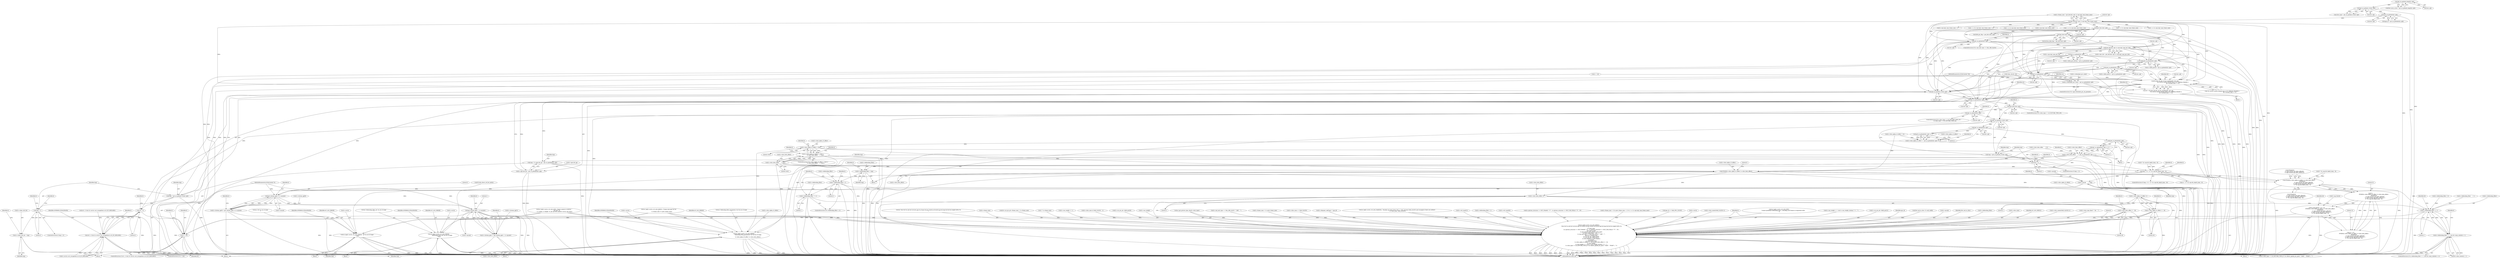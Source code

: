digraph "0_FFmpeg_29ffeef5e73b8f41ff3a3f2242d356759c66f91f@pointer" {
"1002239" [label="(Call,get_ue_golomb(&h->gb))"];
"1002113" [label="(Call,get_ue_golomb(&h->gb))"];
"1001073" [label="(Call,get_bits1(&h->gb))"];
"1000997" [label="(Call,get_bits(&h->gb, h->sps.log2_max_frame_num))"];
"1000300" [label="(Call,get_ue_golomb(&h->gb))"];
"1000230" [label="(Call,get_ue_golomb_31(&h->gb))"];
"1000168" [label="(Call,get_ue_golomb_long(&h->gb))"];
"1001083" [label="(Call,get_bits1(&h->gb))"];
"1002159" [label="(Call,get_se_golomb(&h->gb))"];
"1002131" [label="(Call,get_bits(&h->gb, h->sps.log2_max_poc_lsb))"];
"1002186" [label="(Call,get_se_golomb(&h->gb))"];
"1002211" [label="(Call,get_se_golomb(&h->gb))"];
"1002235" [label="(Call,h->redundant_pic_count = get_ue_golomb(&h->gb))"];
"1002402" [label="(Call,ff_h264_decode_ref_pic_marking(h0, &h->gb,\n                                             !(h->avctx->active_thread_type & FF_THREAD_FRAME) ||\n                                             h0->current_slice == 0))"];
"1002400" [label="(Call,ret = ff_h264_decode_ref_pic_marking(h0, &h->gb,\n                                             !(h->avctx->active_thread_type & FF_THREAD_FRAME) ||\n                                             h0->current_slice == 0))"];
"1002424" [label="(Call,ret < 0)"];
"1002423" [label="(Call,ret < 0 && (h->avctx->err_recognition & AV_EF_EXPLODE))"];
"1002493" [label="(Call,get_ue_golomb_31(&h->gb))"];
"1002491" [label="(Call,tmp = get_ue_golomb_31(&h->gb))"];
"1002499" [label="(Call,tmp > 2)"];
"1002511" [label="(Call,h->cabac_init_idc = tmp)"];
"1002529" [label="(Call,get_se_golomb(&h->gb))"];
"1002521" [label="(Call,tmp = h->pps.init_qp + get_se_golomb(&h->gb))"];
"1002535" [label="(Call,tmp > 51 + 6 * (h->sps.bit_depth_luma - 8))"];
"1002549" [label="(Call,av_log(h->avctx, AV_LOG_ERROR, \"QP %u out of range\n\", tmp))"];
"1002558" [label="(Call,h->qscale       = tmp)"];
"1002569" [label="(Call,get_chroma_qp(h, 0, h->qscale))"];
"1002563" [label="(Call,h->chroma_qp[0] = get_chroma_qp(h, 0, h->qscale))"];
"1002581" [label="(Call,get_chroma_qp(h, 1, h->qscale))"];
"1002575" [label="(Call,h->chroma_qp[1] = get_chroma_qp(h, 1, h->qscale))"];
"1002835" [label="(Call,h != h0)"];
"1003305" [label="(Call,av_log(h->avctx, AV_LOG_DEBUG,\n               \"slice:%d %s mb:%d %c%s%s pps:%u frame:%d poc:%d/%d ref:%d/%d qp:%d loop:%d:%d:%d weight:%d%s %s\n\",\n               h->slice_num,\n               (h->picture_structure == PICT_FRAME ? \"F\" : h->picture_structure == PICT_TOP_FIELD ? \"T\" : \"B\"),\n               first_mb_in_slice,\n               av_get_picture_type_char(h->slice_type),\n               h->slice_type_fixed ? \" fix\" : \"\",\n               h->nal_unit_type == NAL_IDR_SLICE ? \" IDR\" : \"\",\n               pps_id, h->frame_num,\n               h->cur_pic_ptr->field_poc[0],\n               h->cur_pic_ptr->field_poc[1],\n               h->ref_count[0], h->ref_count[1],\n               h->qscale,\n               h->deblocking_filter,\n               h->slice_alpha_c0_offset / 2 - 26, h->slice_beta_offset / 2 - 26,\n               h->use_weight,\n               h->use_weight == 1 && h->use_weight_chroma ? \"c\" : \"\",\n               h->slice_type == AV_PICTURE_TYPE_B ? (h->direct_spatial_mv_pred ? \"SPAT\" : \"TEMP\") : \"\"))"];
"1002523" [label="(Call,h->pps.init_qp + get_se_golomb(&h->gb))"];
"1002593" [label="(Call,get_bits1(&h->gb))"];
"1002610" [label="(Call,get_se_golomb(&h->gb))"];
"1002639" [label="(Call,get_ue_golomb_31(&h->gb))"];
"1002637" [label="(Call,tmp = get_ue_golomb_31(&h->gb))"];
"1002645" [label="(Call,tmp > 2)"];
"1002649" [label="(Call,av_log(h->avctx, AV_LOG_ERROR,\n                   \"deblocking_filter_idc %u out of range\n\", tmp))"];
"1002658" [label="(Call,h->deblocking_filter = tmp)"];
"1002664" [label="(Call,h->deblocking_filter < 2)"];
"1002669" [label="(Call,h->deblocking_filter ^= 1)"];
"1002785" [label="(Call,h->deblocking_filter == 1)"];
"1002784" [label="(Call,h->deblocking_filter == 1 && h0->max_contexts > 1)"];
"1002684" [label="(Call,get_se_golomb(&h->gb))"];
"1002683" [label="(Call,get_se_golomb(&h->gb) << 1)"];
"1002679" [label="(Call,h->slice_alpha_c0_offset += get_se_golomb(&h->gb) << 1)"];
"1002703" [label="(Call,h->slice_alpha_c0_offset > 104U)"];
"1002702" [label="(Call,h->slice_alpha_c0_offset > 104U ||\n                h->slice_beta_offset     > 104U)"];
"1002714" [label="(Call,av_log(h->avctx, AV_LOG_ERROR,\n                       \"deblocking filter parameters %d %d out of range\n\",\n                       h->slice_alpha_c0_offset, h->slice_beta_offset))"];
"1002856" [label="(Call,FFMIN(h->slice_alpha_c0_offset, h->slice_beta_offset))"];
"1002855" [label="(Call,FFMIN(h->slice_alpha_c0_offset, h->slice_beta_offset) -\n                   FFMAX3(0,\n                          h->pps.chroma_qp_index_offset[0],\n                          h->pps.chroma_qp_index_offset[1]) +\n                   6 * (h->sps.bit_depth_luma - 8))"];
"1002853" [label="(Call,52 -\n                   FFMIN(h->slice_alpha_c0_offset, h->slice_beta_offset) -\n                   FFMAX3(0,\n                          h->pps.chroma_qp_index_offset[0],\n                          h->pps.chroma_qp_index_offset[1]) +\n                   6 * (h->sps.bit_depth_luma - 8))"];
"1002847" [label="(Call,h->qp_thresh = 15 + 52 -\n                   FFMIN(h->slice_alpha_c0_offset, h->slice_beta_offset) -\n                   FFMAX3(0,\n                          h->pps.chroma_qp_index_offset[0],\n                          h->pps.chroma_qp_index_offset[1]) +\n                   6 * (h->sps.bit_depth_luma - 8))"];
"1002851" [label="(Call,15 + 52 -\n                   FFMIN(h->slice_alpha_c0_offset, h->slice_beta_offset) -\n                   FFMAX3(0,\n                          h->pps.chroma_qp_index_offset[0],\n                          h->pps.chroma_qp_index_offset[1]) +\n                   6 * (h->sps.bit_depth_luma - 8))"];
"1003383" [label="(Call,h->slice_alpha_c0_offset / 2)"];
"1003382" [label="(Call,h->slice_alpha_c0_offset / 2 - 26)"];
"1003390" [label="(Call,h->slice_beta_offset / 2)"];
"1003389" [label="(Call,h->slice_beta_offset / 2 - 26)"];
"1002695" [label="(Call,get_se_golomb(&h->gb))"];
"1002694" [label="(Call,get_se_golomb(&h->gb) << 1)"];
"1002690" [label="(Call,h->slice_beta_offset     += get_se_golomb(&h->gb) << 1)"];
"1002708" [label="(Call,h->slice_beta_offset     > 104U)"];
"1002211" [label="(Call,get_se_golomb(&h->gb))"];
"1002549" [label="(Call,av_log(h->avctx, AV_LOG_ERROR, \"QP %u out of range\n\", tmp))"];
"1003371" [label="(Call,h->ref_count[1])"];
"1002653" [label="(Identifier,AV_LOG_ERROR)"];
"1002620" [label="(Call,h->slice_alpha_c0_offset = 52)"];
"1003304" [label="(Block,)"];
"1002805" [label="(Call,h->deblocking_filter = 2)"];
"1003366" [label="(Call,h->ref_count[0])"];
"1002666" [label="(Identifier,h)"];
"1002127" [label="(Call,h->poc_lsb = get_bits(&h->gb, h->sps.log2_max_poc_lsb))"];
"1002673" [label="(Literal,1)"];
"1002235" [label="(Call,h->redundant_pic_count = get_ue_golomb(&h->gb))"];
"1002022" [label="(Call,first_mb_in_slice / h->mb_width)"];
"1002625" [label="(Call,h->slice_beta_offset     = 52)"];
"1002800" [label="(Identifier,h)"];
"1002581" [label="(Call,get_chroma_qp(h, 1, h->qscale))"];
"1002668" [label="(Literal,2)"];
"1002685" [label="(Call,&h->gb)"];
"1003394" [label="(Literal,2)"];
"1002572" [label="(Call,h->qscale)"];
"1002636" [label="(Block,)"];
"1003376" [label="(Call,h->qscale)"];
"1002847" [label="(Call,h->qp_thresh = 15 + 52 -\n                   FFMIN(h->slice_alpha_c0_offset, h->slice_beta_offset) -\n                   FFMAX3(0,\n                          h->pps.chroma_qp_index_offset[0],\n                          h->pps.chroma_qp_index_offset[1]) +\n                   6 * (h->sps.bit_depth_luma - 8))"];
"1002789" [label="(Literal,1)"];
"1003392" [label="(Identifier,h)"];
"1002100" [label="(Call,h->sps.log2_max_frame_num + 1)"];
"1001914" [label="(Call,clone_slice(h, h0))"];
"1002849" [label="(Identifier,h)"];
"1002424" [label="(Call,ret < 0)"];
"1002523" [label="(Call,h->pps.init_qp + get_se_golomb(&h->gb))"];
"1002639" [label="(Call,get_ue_golomb_31(&h->gb))"];
"1002562" [label="(Identifier,tmp)"];
"1002648" [label="(Block,)"];
"1003384" [label="(Call,h->slice_alpha_c0_offset)"];
"1003329" [label="(Identifier,first_mb_in_slice)"];
"1002245" [label="(Identifier,ret)"];
"1003379" [label="(Call,h->deblocking_filter)"];
"1002865" [label="(Literal,0)"];
"1002593" [label="(Call,get_bits1(&h->gb))"];
"1002492" [label="(Identifier,tmp)"];
"1003311" [label="(Call,h->slice_num)"];
"1002718" [label="(Identifier,AV_LOG_ERROR)"];
"1002647" [label="(Literal,2)"];
"1002784" [label="(Call,h->deblocking_filter == 1 && h0->max_contexts > 1)"];
"1003388" [label="(Literal,26)"];
"1001611" [label="(Call,ret < 0 && (h->avctx->err_recognition & AV_EF_EXPLODE))"];
"1002854" [label="(Literal,52)"];
"1003397" [label="(Identifier,h)"];
"1003309" [label="(Identifier,AV_LOG_DEBUG)"];
"1002792" [label="(Identifier,h0)"];
"1002959" [label="(Call,h->slice_num&(MAX_SLICES-1))"];
"1002689" [label="(Literal,1)"];
"1002205" [label="(Call,h->delta_poc[1] = get_se_golomb(&h->gb))"];
"1002408" [label="(Call,!(h->avctx->active_thread_type & FF_THREAD_FRAME) ||\n                                             h0->current_slice == 0)"];
"1002696" [label="(Call,&h->gb)"];
"1002575" [label="(Call,h->chroma_qp[1] = get_chroma_qp(h, 1, h->qscale))"];
"1002640" [label="(Call,&h->gb)"];
"1002498" [label="(ControlStructure,if (tmp > 2))"];
"1002663" [label="(ControlStructure,if (h->deblocking_filter < 2))"];
"1002563" [label="(Call,h->chroma_qp[0] = get_chroma_qp(h, 0, h->qscale))"];
"1002566" [label="(Identifier,h)"];
"1002778" [label="(Call,h->deblocking_filter = 0)"];
"1001081" [label="(Call,bottom_field_flag = get_bits1(&h->gb))"];
"1000997" [label="(Call,get_bits(&h->gb, h->sps.log2_max_frame_num))"];
"1003382" [label="(Call,h->slice_alpha_c0_offset / 2 - 26)"];
"1002880" [label="(Call,6 * (h->sps.bit_depth_luma - 8))"];
"1002187" [label="(Call,&h->gb)"];
"1003334" [label="(Call,h->slice_type_fixed ? \" fix\" : \"\")"];
"1002114" [label="(Call,&h->gb)"];
"1003425" [label="(Literal,0)"];
"1002975" [label="(Call,av_log(h->avctx, AV_LOG_WARNING, \"Possibly too many slices (%d >= %d), increase MAX_SLICES and recompile if there are artifacts\n\", h->slice_num, MAX_SLICES))"];
"1002402" [label="(Call,ff_h264_decode_ref_pic_marking(h0, &h->gb,\n                                             !(h->avctx->active_thread_type & FF_THREAD_FRAME) ||\n                                             h0->current_slice == 0))"];
"1002426" [label="(Literal,0)"];
"1002122" [label="(Identifier,h)"];
"1003310" [label="(Literal,\"slice:%d %s mb:%d %c%s%s pps:%u frame:%d poc:%d/%d ref:%d/%d qp:%d loop:%d:%d:%d weight:%d%s %s\n\")"];
"1003349" [label="(Call,h->frame_num)"];
"1002651" [label="(Identifier,h)"];
"1002719" [label="(Literal,\"deblocking filter parameters %d %d out of range\n\")"];
"1003305" [label="(Call,av_log(h->avctx, AV_LOG_DEBUG,\n               \"slice:%d %s mb:%d %c%s%s pps:%u frame:%d poc:%d/%d ref:%d/%d qp:%d loop:%d:%d:%d weight:%d%s %s\n\",\n               h->slice_num,\n               (h->picture_structure == PICT_FRAME ? \"F\" : h->picture_structure == PICT_TOP_FIELD ? \"T\" : \"B\"),\n               first_mb_in_slice,\n               av_get_picture_type_char(h->slice_type),\n               h->slice_type_fixed ? \" fix\" : \"\",\n               h->nal_unit_type == NAL_IDR_SLICE ? \" IDR\" : \"\",\n               pps_id, h->frame_num,\n               h->cur_pic_ptr->field_poc[0],\n               h->cur_pic_ptr->field_poc[1],\n               h->ref_count[0], h->ref_count[1],\n               h->qscale,\n               h->deblocking_filter,\n               h->slice_alpha_c0_offset / 2 - 26, h->slice_beta_offset / 2 - 26,\n               h->use_weight,\n               h->use_weight == 1 && h->use_weight_chroma ? \"c\" : \"\",\n               h->slice_type == AV_PICTURE_TYPE_B ? (h->direct_spatial_mv_pred ? \"SPAT\" : \"TEMP\") : \"\"))"];
"1000126" [label="(MethodParameterIn,H264Context *h0)"];
"1002564" [label="(Call,h->chroma_qp[0])"];
"1001754" [label="(Call,h0->cur_pic_ptr->frame_num != h->frame_num)"];
"1002836" [label="(Identifier,h)"];
"1002159" [label="(Call,get_se_golomb(&h->gb))"];
"1002834" [label="(ControlStructure,if (h != h0))"];
"1002088" [label="(Call,2 * h->frame_num)"];
"1003401" [label="(Call,h->use_weight == 1)"];
"1002529" [label="(Call,get_se_golomb(&h->gb))"];
"1003004" [label="(Call,h->slice_num & (MAX_SLICES - 1))"];
"1002535" [label="(Call,tmp > 51 + 6 * (h->sps.bit_depth_luma - 8))"];
"1002131" [label="(Call,get_bits(&h->gb, h->sps.log2_max_poc_lsb))"];
"1002733" [label="(Identifier,h)"];
"1000998" [label="(Call,&h->gb)"];
"1002723" [label="(Call,h->slice_beta_offset)"];
"1002522" [label="(Identifier,tmp)"];
"1002720" [label="(Call,h->slice_alpha_c0_offset)"];
"1002155" [label="(Call,h->delta_poc_bottom = get_se_golomb(&h->gb))"];
"1002534" [label="(ControlStructure,if (tmp > 51 + 6 * (h->sps.bit_depth_luma - 8)))"];
"1002680" [label="(Call,h->slice_alpha_c0_offset)"];
"1002098" [label="(Call,1 << (h->sps.log2_max_frame_num + 1))"];
"1002491" [label="(Call,tmp = get_ue_golomb_31(&h->gb))"];
"1003352" [label="(Call,h->cur_pic_ptr->field_poc[0])"];
"1002524" [label="(Call,h->pps.init_qp)"];
"1000168" [label="(Call,get_ue_golomb_long(&h->gb))"];
"1002863" [label="(Call,FFMAX3(0,\n                          h->pps.chroma_qp_index_offset[0],\n                          h->pps.chroma_qp_index_offset[1]) +\n                   6 * (h->sps.bit_depth_luma - 8))"];
"1002186" [label="(Call,get_se_golomb(&h->gb))"];
"1002665" [label="(Call,h->deblocking_filter)"];
"1002670" [label="(Call,h->deblocking_filter)"];
"1002690" [label="(Call,h->slice_beta_offset     += get_se_golomb(&h->gb) << 1)"];
"1002229" [label="(ControlStructure,if (h->pps.redundant_pic_cnt_present))"];
"1002638" [label="(Identifier,tmp)"];
"1002835" [label="(Call,h != h0)"];
"1002557" [label="(Identifier,AVERROR_INVALIDDATA)"];
"1002571" [label="(Literal,0)"];
"1001074" [label="(Call,&h->gb)"];
"1003396" [label="(Call,h->use_weight)"];
"1002790" [label="(Call,h0->max_contexts > 1)"];
"1002536" [label="(Identifier,tmp)"];
"1002700" [label="(Literal,1)"];
"1003390" [label="(Call,h->slice_beta_offset / 2)"];
"1002848" [label="(Call,h->qp_thresh)"];
"1002074" [label="(Call,1 << h->sps.log2_max_frame_num)"];
"1002598" [label="(ControlStructure,if (h->slice_type == AV_PICTURE_TYPE_SP ||\n        h->slice_type == AV_PICTURE_TYPE_SI))"];
"1002701" [label="(ControlStructure,if (h->slice_alpha_c0_offset > 104U ||\n                h->slice_beta_offset     > 104U))"];
"1002615" [label="(Call,h->deblocking_filter     = 1)"];
"1003389" [label="(Call,h->slice_beta_offset / 2 - 26)"];
"1003330" [label="(Call,av_get_picture_type_char(h->slice_type))"];
"1002403" [label="(Identifier,h0)"];
"1002499" [label="(Call,tmp > 2)"];
"1002610" [label="(Call,get_se_golomb(&h->gb))"];
"1002662" [label="(Identifier,tmp)"];
"1002786" [label="(Call,h->deblocking_filter)"];
"1000125" [label="(MethodParameterIn,H264Context *h)"];
"1002602" [label="(Identifier,h)"];
"1002617" [label="(Identifier,h)"];
"1002660" [label="(Identifier,h)"];
"1002584" [label="(Call,h->qscale)"];
"1002476" [label="(Call,ff_h264_direct_ref_list_init(h))"];
"1002684" [label="(Call,get_se_golomb(&h->gb))"];
"1002646" [label="(Identifier,tmp)"];
"1002650" [label="(Call,h->avctx)"];
"1002399" [label="(Block,)"];
"1002553" [label="(Identifier,AV_LOG_ERROR)"];
"1002695" [label="(Call,get_se_golomb(&h->gb))"];
"1002569" [label="(Call,get_chroma_qp(h, 0, h->qscale))"];
"1002678" [label="(Block,)"];
"1002539" [label="(Call,6 * (h->sps.bit_depth_luma - 8))"];
"1003340" [label="(Call,h->nal_unit_type == NAL_IDR_SLICE ? \" IDR\" : \"\")"];
"1000228" [label="(Call,slice_type = get_ue_golomb_31(&h->gb))"];
"1002537" [label="(Call,51 + 6 * (h->sps.bit_depth_luma - 8))"];
"1001002" [label="(Call,h->sps.log2_max_frame_num)"];
"1002692" [label="(Identifier,h)"];
"1000230" [label="(Call,get_ue_golomb_31(&h->gb))"];
"1002669" [label="(Call,h->deblocking_filter ^= 1)"];
"1002438" [label="(Identifier,h)"];
"1002727" [label="(Identifier,AVERROR_INVALIDDATA)"];
"1002490" [label="(Block,)"];
"1002590" [label="(Identifier,h)"];
"1002708" [label="(Call,h->slice_beta_offset     > 104U)"];
"1002425" [label="(Identifier,ret)"];
"1002702" [label="(Call,h->slice_alpha_c0_offset > 104U ||\n                h->slice_beta_offset     > 104U)"];
"1002703" [label="(Call,h->slice_alpha_c0_offset > 104U)"];
"1002783" [label="(ControlStructure,if (h->deblocking_filter == 1 && h0->max_contexts > 1))"];
"1003395" [label="(Literal,26)"];
"1002423" [label="(Call,ret < 0 && (h->avctx->err_recognition & AV_EF_EXPLODE))"];
"1002240" [label="(Call,&h->gb)"];
"1002570" [label="(Identifier,h)"];
"1001442" [label="(Call,h->frame_num != h->prev_frame_num)"];
"1002851" [label="(Call,15 + 52 -\n                   FFMIN(h->slice_alpha_c0_offset, h->slice_beta_offset) -\n                   FFMAX3(0,\n                          h->pps.chroma_qp_index_offset[0],\n                          h->pps.chroma_qp_index_offset[1]) +\n                   6 * (h->sps.bit_depth_luma - 8))"];
"1002969" [label="(Call,h->slice_num >= MAX_SLICES)"];
"1000980" [label="(Call,h->dequant_coeff_pps != pps_id)"];
"1001547" [label="(Call,1 << h->sps.log2_max_frame_num)"];
"1002645" [label="(Call,tmp > 2)"];
"1002649" [label="(Call,av_log(h->avctx, AV_LOG_ERROR,\n                   \"deblocking_filter_idc %u out of range\n\", tmp))"];
"1002404" [label="(Call,&h->gb)"];
"1002655" [label="(Identifier,tmp)"];
"1002511" [label="(Call,h->cabac_init_idc = tmp)"];
"1002422" [label="(ControlStructure,if (ret < 0 && (h->avctx->err_recognition & AV_EF_EXPLODE)))"];
"1002709" [label="(Call,h->slice_beta_offset)"];
"1003411" [label="(Call,h->slice_type == AV_PICTURE_TYPE_B ? (h->direct_spatial_mv_pred ? \"SPAT\" : \"TEMP\") : \"\")"];
"1002659" [label="(Call,h->deblocking_filter)"];
"1000993" [label="(Call,h->frame_num = get_bits(&h->gb, h->sps.log2_max_frame_num))"];
"1002136" [label="(Call,h->sps.log2_max_poc_lsb)"];
"1002427" [label="(Call,h->avctx->err_recognition & AV_EF_EXPLODE)"];
"1002236" [label="(Call,h->redundant_pic_count)"];
"1003314" [label="(Call,h->picture_structure == PICT_FRAME ? \"F\" : h->picture_structure == PICT_TOP_FIELD ? \"T\" : \"B\")"];
"1002860" [label="(Call,h->slice_beta_offset)"];
"1002841" [label="(Identifier,h)"];
"1002594" [label="(Call,&h->gb)"];
"1002493" [label="(Call,get_ue_golomb_31(&h->gb))"];
"1002852" [label="(Literal,15)"];
"1001083" [label="(Call,get_bits1(&h->gb))"];
"1002714" [label="(Call,av_log(h->avctx, AV_LOG_ERROR,\n                       \"deblocking filter parameters %d %d out of range\n\",\n                       h->slice_alpha_c0_offset, h->slice_beta_offset))"];
"1003391" [label="(Call,h->slice_beta_offset)"];
"1002512" [label="(Call,h->cabac_init_idc)"];
"1002611" [label="(Call,&h->gb)"];
"1001084" [label="(Call,&h->gb)"];
"1002435" [label="(Identifier,AVERROR_INVALIDDATA)"];
"1000166" [label="(Call,first_mb_in_slice = get_ue_golomb_long(&h->gb))"];
"1002679" [label="(Call,h->slice_alpha_c0_offset += get_se_golomb(&h->gb) << 1)"];
"1002500" [label="(Identifier,tmp)"];
"1002239" [label="(Call,get_ue_golomb(&h->gb))"];
"1002501" [label="(Literal,2)"];
"1002180" [label="(Call,h->delta_poc[0] = get_se_golomb(&h->gb))"];
"1002400" [label="(Call,ret = ff_h264_decode_ref_pic_marking(h0, &h->gb,\n                                             !(h->avctx->active_thread_type & FF_THREAD_FRAME) ||\n                                             h0->current_slice == 0))"];
"1002705" [label="(Identifier,h)"];
"1002712" [label="(Literal,104U)"];
"1002715" [label="(Call,h->avctx)"];
"1000300" [label="(Call,get_ue_golomb(&h->gb))"];
"1002401" [label="(Identifier,ret)"];
"1002576" [label="(Call,h->chroma_qp[1])"];
"1002713" [label="(Block,)"];
"1001460" [label="(Call,h->frame_num != (h->prev_frame_num + 1) % (1 << h->sps.log2_max_frame_num))"];
"1002582" [label="(Identifier,h)"];
"1002548" [label="(Block,)"];
"1002654" [label="(Literal,\"deblocking_filter_idc %u out of range\n\")"];
"1002530" [label="(Call,&h->gb)"];
"1002657" [label="(Identifier,AVERROR_INVALIDDATA)"];
"1002853" [label="(Call,52 -\n                   FFMIN(h->slice_alpha_c0_offset, h->slice_beta_offset) -\n                   FFMAX3(0,\n                          h->pps.chroma_qp_index_offset[0],\n                          h->pps.chroma_qp_index_offset[1]) +\n                   6 * (h->sps.bit_depth_luma - 8))"];
"1001071" [label="(Call,field_pic_flag = get_bits1(&h->gb))"];
"1000306" [label="(Call,pps_id >= MAX_PPS_COUNT)"];
"1002551" [label="(Identifier,h)"];
"1000301" [label="(Call,&h->gb)"];
"1002676" [label="(Identifier,h)"];
"1001908" [label="(Call,h != h0)"];
"1002671" [label="(Identifier,h)"];
"1002550" [label="(Call,h->avctx)"];
"1002637" [label="(Call,tmp = get_ue_golomb_31(&h->gb))"];
"1002704" [label="(Call,h->slice_alpha_c0_offset)"];
"1002513" [label="(Identifier,h)"];
"1003306" [label="(Call,h->avctx)"];
"1002691" [label="(Call,h->slice_beta_offset)"];
"1002578" [label="(Identifier,h)"];
"1002107" [label="(ControlStructure,if (h->nal_unit_type == NAL_IDR_SLICE))"];
"1002518" [label="(Identifier,h)"];
"1002942" [label="(Call,h->slice_num&(MAX_SLICES-1))"];
"1000231" [label="(Call,&h->gb)"];
"1000887" [label="(Call,av_log(h->avctx, AV_LOG_INFO, \"Reinit context to %dx%d, \"\n               \"pix_fmt: %s\n\", h->width, h->height, av_get_pix_fmt_name(h->avctx->pix_fmt)))"];
"1002587" [label="(ControlStructure,if (h->slice_type == AV_PICTURE_TYPE_SP))"];
"1000298" [label="(Call,pps_id = get_ue_golomb(&h->gb))"];
"1002785" [label="(Call,h->deblocking_filter == 1)"];
"1002710" [label="(Identifier,h)"];
"1002555" [label="(Identifier,tmp)"];
"1003383" [label="(Call,h->slice_alpha_c0_offset / 2)"];
"1002856" [label="(Call,FFMIN(h->slice_alpha_c0_offset, h->slice_beta_offset))"];
"1000169" [label="(Call,&h->gb)"];
"1002707" [label="(Literal,104U)"];
"1002664" [label="(Call,h->deblocking_filter < 2)"];
"1002855" [label="(Call,FFMIN(h->slice_alpha_c0_offset, h->slice_beta_offset) -\n                   FFMAX3(0,\n                          h->pps.chroma_qp_index_offset[0],\n                          h->pps.chroma_qp_index_offset[1]) +\n                   6 * (h->sps.bit_depth_luma - 8))"];
"1002864" [label="(Call,FFMAX3(0,\n                          h->pps.chroma_qp_index_offset[0],\n                          h->pps.chroma_qp_index_offset[1]))"];
"1002716" [label="(Identifier,h)"];
"1002837" [label="(Identifier,h0)"];
"1002823" [label="(Call,av_log(h->avctx, AV_LOG_INFO,\n                       \"Cannot parallelize deblocking type 1, decoding such frames in sequential order\n\"))"];
"1003399" [label="(Call,h->use_weight == 1 && h->use_weight_chroma ? \"c\" : \"\")"];
"1003359" [label="(Call,h->cur_pic_ptr->field_poc[1])"];
"1002857" [label="(Call,h->slice_alpha_c0_offset)"];
"1001073" [label="(Call,get_bits1(&h->gb))"];
"1003426" [label="(MethodReturn,static int)"];
"1002644" [label="(ControlStructure,if (tmp > 2))"];
"1002132" [label="(Call,&h->gb)"];
"1002521" [label="(Call,tmp = h->pps.init_qp + get_se_golomb(&h->gb))"];
"1001208" [label="(Call,1 << h->sps.log2_max_frame_num)"];
"1003387" [label="(Literal,2)"];
"1002559" [label="(Call,h->qscale)"];
"1002694" [label="(Call,get_se_golomb(&h->gb) << 1)"];
"1002560" [label="(Identifier,h)"];
"1000127" [label="(Block,)"];
"1002554" [label="(Literal,\"QP %u out of range\n\")"];
"1002683" [label="(Call,get_se_golomb(&h->gb) << 1)"];
"1002160" [label="(Call,&h->gb)"];
"1001470" [label="(Call,1 << h->sps.log2_max_frame_num)"];
"1002658" [label="(Call,h->deblocking_filter = tmp)"];
"1002891" [label="(Identifier,h0)"];
"1002430" [label="(Identifier,h)"];
"1002494" [label="(Call,&h->gb)"];
"1002505" [label="(Identifier,h)"];
"1001491" [label="(Call,av_log(h->avctx, AV_LOG_DEBUG, \"Frame num gap %d %d\n\",\n                   h->frame_num, h->prev_frame_num))"];
"1002212" [label="(Call,&h->gb)"];
"1002558" [label="(Call,h->qscale       = tmp)"];
"1002583" [label="(Literal,1)"];
"1003348" [label="(Identifier,pps_id)"];
"1002515" [label="(Identifier,tmp)"];
"1002113" [label="(Call,get_ue_golomb(&h->gb))"];
"1002239" -> "1002235"  [label="AST: "];
"1002239" -> "1002240"  [label="CFG: "];
"1002240" -> "1002239"  [label="AST: "];
"1002235" -> "1002239"  [label="CFG: "];
"1002239" -> "1003426"  [label="DDG: "];
"1002239" -> "1002235"  [label="DDG: "];
"1002113" -> "1002239"  [label="DDG: "];
"1001073" -> "1002239"  [label="DDG: "];
"1000997" -> "1002239"  [label="DDG: "];
"1002159" -> "1002239"  [label="DDG: "];
"1002186" -> "1002239"  [label="DDG: "];
"1001083" -> "1002239"  [label="DDG: "];
"1002211" -> "1002239"  [label="DDG: "];
"1002131" -> "1002239"  [label="DDG: "];
"1002239" -> "1002402"  [label="DDG: "];
"1002239" -> "1002493"  [label="DDG: "];
"1002239" -> "1002529"  [label="DDG: "];
"1002113" -> "1002107"  [label="AST: "];
"1002113" -> "1002114"  [label="CFG: "];
"1002114" -> "1002113"  [label="AST: "];
"1002122" -> "1002113"  [label="CFG: "];
"1002113" -> "1003426"  [label="DDG: "];
"1002113" -> "1003426"  [label="DDG: "];
"1001073" -> "1002113"  [label="DDG: "];
"1000997" -> "1002113"  [label="DDG: "];
"1001083" -> "1002113"  [label="DDG: "];
"1002113" -> "1002131"  [label="DDG: "];
"1002113" -> "1002186"  [label="DDG: "];
"1002113" -> "1002402"  [label="DDG: "];
"1002113" -> "1002493"  [label="DDG: "];
"1002113" -> "1002529"  [label="DDG: "];
"1001073" -> "1001071"  [label="AST: "];
"1001073" -> "1001074"  [label="CFG: "];
"1001074" -> "1001073"  [label="AST: "];
"1001071" -> "1001073"  [label="CFG: "];
"1001073" -> "1003426"  [label="DDG: "];
"1001073" -> "1001071"  [label="DDG: "];
"1000997" -> "1001073"  [label="DDG: "];
"1001073" -> "1001083"  [label="DDG: "];
"1001073" -> "1002131"  [label="DDG: "];
"1001073" -> "1002186"  [label="DDG: "];
"1001073" -> "1002402"  [label="DDG: "];
"1001073" -> "1002493"  [label="DDG: "];
"1001073" -> "1002529"  [label="DDG: "];
"1000997" -> "1000993"  [label="AST: "];
"1000997" -> "1001002"  [label="CFG: "];
"1000998" -> "1000997"  [label="AST: "];
"1001002" -> "1000997"  [label="AST: "];
"1000993" -> "1000997"  [label="CFG: "];
"1000997" -> "1003426"  [label="DDG: "];
"1000997" -> "1003426"  [label="DDG: "];
"1000997" -> "1000993"  [label="DDG: "];
"1000997" -> "1000993"  [label="DDG: "];
"1000300" -> "1000997"  [label="DDG: "];
"1000997" -> "1001208"  [label="DDG: "];
"1000997" -> "1001470"  [label="DDG: "];
"1000997" -> "1001547"  [label="DDG: "];
"1000997" -> "1002074"  [label="DDG: "];
"1000997" -> "1002098"  [label="DDG: "];
"1000997" -> "1002100"  [label="DDG: "];
"1000997" -> "1002131"  [label="DDG: "];
"1000997" -> "1002186"  [label="DDG: "];
"1000997" -> "1002402"  [label="DDG: "];
"1000997" -> "1002493"  [label="DDG: "];
"1000997" -> "1002529"  [label="DDG: "];
"1000300" -> "1000298"  [label="AST: "];
"1000300" -> "1000301"  [label="CFG: "];
"1000301" -> "1000300"  [label="AST: "];
"1000298" -> "1000300"  [label="CFG: "];
"1000300" -> "1003426"  [label="DDG: "];
"1000300" -> "1000298"  [label="DDG: "];
"1000230" -> "1000300"  [label="DDG: "];
"1000230" -> "1000228"  [label="AST: "];
"1000230" -> "1000231"  [label="CFG: "];
"1000231" -> "1000230"  [label="AST: "];
"1000228" -> "1000230"  [label="CFG: "];
"1000230" -> "1003426"  [label="DDG: "];
"1000230" -> "1000228"  [label="DDG: "];
"1000168" -> "1000230"  [label="DDG: "];
"1000168" -> "1000166"  [label="AST: "];
"1000168" -> "1000169"  [label="CFG: "];
"1000169" -> "1000168"  [label="AST: "];
"1000166" -> "1000168"  [label="CFG: "];
"1000168" -> "1000166"  [label="DDG: "];
"1001083" -> "1001081"  [label="AST: "];
"1001083" -> "1001084"  [label="CFG: "];
"1001084" -> "1001083"  [label="AST: "];
"1001081" -> "1001083"  [label="CFG: "];
"1001083" -> "1003426"  [label="DDG: "];
"1001083" -> "1001081"  [label="DDG: "];
"1001083" -> "1002131"  [label="DDG: "];
"1001083" -> "1002186"  [label="DDG: "];
"1001083" -> "1002402"  [label="DDG: "];
"1001083" -> "1002493"  [label="DDG: "];
"1001083" -> "1002529"  [label="DDG: "];
"1002159" -> "1002155"  [label="AST: "];
"1002159" -> "1002160"  [label="CFG: "];
"1002160" -> "1002159"  [label="AST: "];
"1002155" -> "1002159"  [label="CFG: "];
"1002159" -> "1003426"  [label="DDG: "];
"1002159" -> "1002155"  [label="DDG: "];
"1002131" -> "1002159"  [label="DDG: "];
"1002159" -> "1002186"  [label="DDG: "];
"1002159" -> "1002402"  [label="DDG: "];
"1002159" -> "1002493"  [label="DDG: "];
"1002159" -> "1002529"  [label="DDG: "];
"1002131" -> "1002127"  [label="AST: "];
"1002131" -> "1002136"  [label="CFG: "];
"1002132" -> "1002131"  [label="AST: "];
"1002136" -> "1002131"  [label="AST: "];
"1002127" -> "1002131"  [label="CFG: "];
"1002131" -> "1003426"  [label="DDG: "];
"1002131" -> "1003426"  [label="DDG: "];
"1002131" -> "1002127"  [label="DDG: "];
"1002131" -> "1002127"  [label="DDG: "];
"1002131" -> "1002186"  [label="DDG: "];
"1002131" -> "1002402"  [label="DDG: "];
"1002131" -> "1002493"  [label="DDG: "];
"1002131" -> "1002529"  [label="DDG: "];
"1002186" -> "1002180"  [label="AST: "];
"1002186" -> "1002187"  [label="CFG: "];
"1002187" -> "1002186"  [label="AST: "];
"1002180" -> "1002186"  [label="CFG: "];
"1002186" -> "1003426"  [label="DDG: "];
"1002186" -> "1002180"  [label="DDG: "];
"1002186" -> "1002211"  [label="DDG: "];
"1002186" -> "1002402"  [label="DDG: "];
"1002186" -> "1002493"  [label="DDG: "];
"1002186" -> "1002529"  [label="DDG: "];
"1002211" -> "1002205"  [label="AST: "];
"1002211" -> "1002212"  [label="CFG: "];
"1002212" -> "1002211"  [label="AST: "];
"1002205" -> "1002211"  [label="CFG: "];
"1002211" -> "1003426"  [label="DDG: "];
"1002211" -> "1002205"  [label="DDG: "];
"1002211" -> "1002402"  [label="DDG: "];
"1002211" -> "1002493"  [label="DDG: "];
"1002211" -> "1002529"  [label="DDG: "];
"1002235" -> "1002229"  [label="AST: "];
"1002236" -> "1002235"  [label="AST: "];
"1002245" -> "1002235"  [label="CFG: "];
"1002235" -> "1003426"  [label="DDG: "];
"1002235" -> "1003426"  [label="DDG: "];
"1002402" -> "1002400"  [label="AST: "];
"1002402" -> "1002408"  [label="CFG: "];
"1002403" -> "1002402"  [label="AST: "];
"1002404" -> "1002402"  [label="AST: "];
"1002408" -> "1002402"  [label="AST: "];
"1002400" -> "1002402"  [label="CFG: "];
"1002402" -> "1003426"  [label="DDG: "];
"1002402" -> "1003426"  [label="DDG: "];
"1002402" -> "1003426"  [label="DDG: "];
"1002402" -> "1002400"  [label="DDG: "];
"1002402" -> "1002400"  [label="DDG: "];
"1002402" -> "1002400"  [label="DDG: "];
"1001914" -> "1002402"  [label="DDG: "];
"1001908" -> "1002402"  [label="DDG: "];
"1000126" -> "1002402"  [label="DDG: "];
"1002408" -> "1002402"  [label="DDG: "];
"1002408" -> "1002402"  [label="DDG: "];
"1002402" -> "1002493"  [label="DDG: "];
"1002402" -> "1002529"  [label="DDG: "];
"1002402" -> "1002835"  [label="DDG: "];
"1002400" -> "1002399"  [label="AST: "];
"1002401" -> "1002400"  [label="AST: "];
"1002425" -> "1002400"  [label="CFG: "];
"1002400" -> "1003426"  [label="DDG: "];
"1002400" -> "1002424"  [label="DDG: "];
"1002424" -> "1002423"  [label="AST: "];
"1002424" -> "1002426"  [label="CFG: "];
"1002425" -> "1002424"  [label="AST: "];
"1002426" -> "1002424"  [label="AST: "];
"1002430" -> "1002424"  [label="CFG: "];
"1002423" -> "1002424"  [label="CFG: "];
"1002424" -> "1003426"  [label="DDG: "];
"1002424" -> "1002423"  [label="DDG: "];
"1002424" -> "1002423"  [label="DDG: "];
"1002423" -> "1002422"  [label="AST: "];
"1002423" -> "1002427"  [label="CFG: "];
"1002427" -> "1002423"  [label="AST: "];
"1002435" -> "1002423"  [label="CFG: "];
"1002438" -> "1002423"  [label="CFG: "];
"1002423" -> "1003426"  [label="DDG: "];
"1002423" -> "1003426"  [label="DDG: "];
"1002423" -> "1003426"  [label="DDG: "];
"1002427" -> "1002423"  [label="DDG: "];
"1002427" -> "1002423"  [label="DDG: "];
"1001611" -> "1002423"  [label="DDG: "];
"1002493" -> "1002491"  [label="AST: "];
"1002493" -> "1002494"  [label="CFG: "];
"1002494" -> "1002493"  [label="AST: "];
"1002491" -> "1002493"  [label="CFG: "];
"1002493" -> "1003426"  [label="DDG: "];
"1002493" -> "1002491"  [label="DDG: "];
"1002493" -> "1002529"  [label="DDG: "];
"1002491" -> "1002490"  [label="AST: "];
"1002492" -> "1002491"  [label="AST: "];
"1002500" -> "1002491"  [label="CFG: "];
"1002491" -> "1003426"  [label="DDG: "];
"1002491" -> "1002499"  [label="DDG: "];
"1002499" -> "1002498"  [label="AST: "];
"1002499" -> "1002501"  [label="CFG: "];
"1002500" -> "1002499"  [label="AST: "];
"1002501" -> "1002499"  [label="AST: "];
"1002505" -> "1002499"  [label="CFG: "];
"1002513" -> "1002499"  [label="CFG: "];
"1002499" -> "1003426"  [label="DDG: "];
"1002499" -> "1003426"  [label="DDG: "];
"1002499" -> "1002511"  [label="DDG: "];
"1002511" -> "1002490"  [label="AST: "];
"1002511" -> "1002515"  [label="CFG: "];
"1002512" -> "1002511"  [label="AST: "];
"1002515" -> "1002511"  [label="AST: "];
"1002518" -> "1002511"  [label="CFG: "];
"1002511" -> "1003426"  [label="DDG: "];
"1002529" -> "1002523"  [label="AST: "];
"1002529" -> "1002530"  [label="CFG: "];
"1002530" -> "1002529"  [label="AST: "];
"1002523" -> "1002529"  [label="CFG: "];
"1002529" -> "1003426"  [label="DDG: "];
"1002529" -> "1002521"  [label="DDG: "];
"1002529" -> "1002523"  [label="DDG: "];
"1002529" -> "1002593"  [label="DDG: "];
"1002529" -> "1002610"  [label="DDG: "];
"1002529" -> "1002639"  [label="DDG: "];
"1002521" -> "1000127"  [label="AST: "];
"1002521" -> "1002523"  [label="CFG: "];
"1002522" -> "1002521"  [label="AST: "];
"1002523" -> "1002521"  [label="AST: "];
"1002536" -> "1002521"  [label="CFG: "];
"1002521" -> "1003426"  [label="DDG: "];
"1002521" -> "1002535"  [label="DDG: "];
"1002535" -> "1002534"  [label="AST: "];
"1002535" -> "1002537"  [label="CFG: "];
"1002536" -> "1002535"  [label="AST: "];
"1002537" -> "1002535"  [label="AST: "];
"1002551" -> "1002535"  [label="CFG: "];
"1002560" -> "1002535"  [label="CFG: "];
"1002535" -> "1003426"  [label="DDG: "];
"1002535" -> "1003426"  [label="DDG: "];
"1002539" -> "1002535"  [label="DDG: "];
"1002539" -> "1002535"  [label="DDG: "];
"1002535" -> "1002549"  [label="DDG: "];
"1002535" -> "1002558"  [label="DDG: "];
"1002549" -> "1002548"  [label="AST: "];
"1002549" -> "1002555"  [label="CFG: "];
"1002550" -> "1002549"  [label="AST: "];
"1002553" -> "1002549"  [label="AST: "];
"1002554" -> "1002549"  [label="AST: "];
"1002555" -> "1002549"  [label="AST: "];
"1002557" -> "1002549"  [label="CFG: "];
"1002549" -> "1003426"  [label="DDG: "];
"1002549" -> "1003426"  [label="DDG: "];
"1002549" -> "1003426"  [label="DDG: "];
"1002549" -> "1003426"  [label="DDG: "];
"1001491" -> "1002549"  [label="DDG: "];
"1000887" -> "1002549"  [label="DDG: "];
"1002558" -> "1000127"  [label="AST: "];
"1002558" -> "1002562"  [label="CFG: "];
"1002559" -> "1002558"  [label="AST: "];
"1002562" -> "1002558"  [label="AST: "];
"1002566" -> "1002558"  [label="CFG: "];
"1002558" -> "1003426"  [label="DDG: "];
"1002558" -> "1002569"  [label="DDG: "];
"1002569" -> "1002563"  [label="AST: "];
"1002569" -> "1002572"  [label="CFG: "];
"1002570" -> "1002569"  [label="AST: "];
"1002571" -> "1002569"  [label="AST: "];
"1002572" -> "1002569"  [label="AST: "];
"1002563" -> "1002569"  [label="CFG: "];
"1002569" -> "1002563"  [label="DDG: "];
"1002569" -> "1002563"  [label="DDG: "];
"1002569" -> "1002563"  [label="DDG: "];
"1002476" -> "1002569"  [label="DDG: "];
"1000125" -> "1002569"  [label="DDG: "];
"1002569" -> "1002581"  [label="DDG: "];
"1002569" -> "1002581"  [label="DDG: "];
"1002563" -> "1000127"  [label="AST: "];
"1002564" -> "1002563"  [label="AST: "];
"1002578" -> "1002563"  [label="CFG: "];
"1002563" -> "1003426"  [label="DDG: "];
"1002563" -> "1003426"  [label="DDG: "];
"1002581" -> "1002575"  [label="AST: "];
"1002581" -> "1002584"  [label="CFG: "];
"1002582" -> "1002581"  [label="AST: "];
"1002583" -> "1002581"  [label="AST: "];
"1002584" -> "1002581"  [label="AST: "];
"1002575" -> "1002581"  [label="CFG: "];
"1002581" -> "1003426"  [label="DDG: "];
"1002581" -> "1003426"  [label="DDG: "];
"1002581" -> "1002575"  [label="DDG: "];
"1002581" -> "1002575"  [label="DDG: "];
"1002581" -> "1002575"  [label="DDG: "];
"1000125" -> "1002581"  [label="DDG: "];
"1002581" -> "1002835"  [label="DDG: "];
"1002581" -> "1003305"  [label="DDG: "];
"1002575" -> "1000127"  [label="AST: "];
"1002576" -> "1002575"  [label="AST: "];
"1002590" -> "1002575"  [label="CFG: "];
"1002575" -> "1003426"  [label="DDG: "];
"1002575" -> "1003426"  [label="DDG: "];
"1002835" -> "1002834"  [label="AST: "];
"1002835" -> "1002837"  [label="CFG: "];
"1002836" -> "1002835"  [label="AST: "];
"1002837" -> "1002835"  [label="AST: "];
"1002841" -> "1002835"  [label="CFG: "];
"1002849" -> "1002835"  [label="CFG: "];
"1002835" -> "1003426"  [label="DDG: "];
"1002835" -> "1003426"  [label="DDG: "];
"1002835" -> "1003426"  [label="DDG: "];
"1000125" -> "1002835"  [label="DDG: "];
"1001914" -> "1002835"  [label="DDG: "];
"1001908" -> "1002835"  [label="DDG: "];
"1000126" -> "1002835"  [label="DDG: "];
"1003305" -> "1003304"  [label="AST: "];
"1003305" -> "1003411"  [label="CFG: "];
"1003306" -> "1003305"  [label="AST: "];
"1003309" -> "1003305"  [label="AST: "];
"1003310" -> "1003305"  [label="AST: "];
"1003311" -> "1003305"  [label="AST: "];
"1003314" -> "1003305"  [label="AST: "];
"1003329" -> "1003305"  [label="AST: "];
"1003330" -> "1003305"  [label="AST: "];
"1003334" -> "1003305"  [label="AST: "];
"1003340" -> "1003305"  [label="AST: "];
"1003348" -> "1003305"  [label="AST: "];
"1003349" -> "1003305"  [label="AST: "];
"1003352" -> "1003305"  [label="AST: "];
"1003359" -> "1003305"  [label="AST: "];
"1003366" -> "1003305"  [label="AST: "];
"1003371" -> "1003305"  [label="AST: "];
"1003376" -> "1003305"  [label="AST: "];
"1003379" -> "1003305"  [label="AST: "];
"1003382" -> "1003305"  [label="AST: "];
"1003389" -> "1003305"  [label="AST: "];
"1003396" -> "1003305"  [label="AST: "];
"1003399" -> "1003305"  [label="AST: "];
"1003411" -> "1003305"  [label="AST: "];
"1003425" -> "1003305"  [label="CFG: "];
"1003305" -> "1003426"  [label="DDG: "];
"1003305" -> "1003426"  [label="DDG: "];
"1003305" -> "1003426"  [label="DDG: "];
"1003305" -> "1003426"  [label="DDG: "];
"1003305" -> "1003426"  [label="DDG: "];
"1003305" -> "1003426"  [label="DDG: "];
"1003305" -> "1003426"  [label="DDG: "];
"1003305" -> "1003426"  [label="DDG: "];
"1003305" -> "1003426"  [label="DDG: "];
"1003305" -> "1003426"  [label="DDG: "];
"1003305" -> "1003426"  [label="DDG: "];
"1003305" -> "1003426"  [label="DDG: "];
"1003305" -> "1003426"  [label="DDG: "];
"1003305" -> "1003426"  [label="DDG: "];
"1003305" -> "1003426"  [label="DDG: "];
"1003305" -> "1003426"  [label="DDG: "];
"1003305" -> "1003426"  [label="DDG: "];
"1003305" -> "1003426"  [label="DDG: "];
"1003305" -> "1003426"  [label="DDG: "];
"1003305" -> "1003426"  [label="DDG: "];
"1003305" -> "1003426"  [label="DDG: "];
"1003305" -> "1003426"  [label="DDG: "];
"1000887" -> "1003305"  [label="DDG: "];
"1002975" -> "1003305"  [label="DDG: "];
"1002975" -> "1003305"  [label="DDG: "];
"1002823" -> "1003305"  [label="DDG: "];
"1001491" -> "1003305"  [label="DDG: "];
"1001491" -> "1003305"  [label="DDG: "];
"1002969" -> "1003305"  [label="DDG: "];
"1002942" -> "1003305"  [label="DDG: "];
"1003004" -> "1003305"  [label="DDG: "];
"1002959" -> "1003305"  [label="DDG: "];
"1002022" -> "1003305"  [label="DDG: "];
"1003330" -> "1003305"  [label="DDG: "];
"1000980" -> "1003305"  [label="DDG: "];
"1000306" -> "1003305"  [label="DDG: "];
"1002088" -> "1003305"  [label="DDG: "];
"1000993" -> "1003305"  [label="DDG: "];
"1001442" -> "1003305"  [label="DDG: "];
"1001460" -> "1003305"  [label="DDG: "];
"1001754" -> "1003305"  [label="DDG: "];
"1002805" -> "1003305"  [label="DDG: "];
"1002785" -> "1003305"  [label="DDG: "];
"1003382" -> "1003305"  [label="DDG: "];
"1003382" -> "1003305"  [label="DDG: "];
"1003389" -> "1003305"  [label="DDG: "];
"1003389" -> "1003305"  [label="DDG: "];
"1003401" -> "1003305"  [label="DDG: "];
"1002524" -> "1002523"  [label="AST: "];
"1002523" -> "1003426"  [label="DDG: "];
"1002523" -> "1003426"  [label="DDG: "];
"1002593" -> "1002587"  [label="AST: "];
"1002593" -> "1002594"  [label="CFG: "];
"1002594" -> "1002593"  [label="AST: "];
"1002602" -> "1002593"  [label="CFG: "];
"1002593" -> "1003426"  [label="DDG: "];
"1002593" -> "1003426"  [label="DDG: "];
"1002593" -> "1002610"  [label="DDG: "];
"1002593" -> "1002639"  [label="DDG: "];
"1002610" -> "1002598"  [label="AST: "];
"1002610" -> "1002611"  [label="CFG: "];
"1002611" -> "1002610"  [label="AST: "];
"1002617" -> "1002610"  [label="CFG: "];
"1002610" -> "1003426"  [label="DDG: "];
"1002610" -> "1003426"  [label="DDG: "];
"1002610" -> "1002639"  [label="DDG: "];
"1002639" -> "1002637"  [label="AST: "];
"1002639" -> "1002640"  [label="CFG: "];
"1002640" -> "1002639"  [label="AST: "];
"1002637" -> "1002639"  [label="CFG: "];
"1002639" -> "1003426"  [label="DDG: "];
"1002639" -> "1002637"  [label="DDG: "];
"1002639" -> "1002684"  [label="DDG: "];
"1002637" -> "1002636"  [label="AST: "];
"1002638" -> "1002637"  [label="AST: "];
"1002646" -> "1002637"  [label="CFG: "];
"1002637" -> "1003426"  [label="DDG: "];
"1002637" -> "1002645"  [label="DDG: "];
"1002645" -> "1002644"  [label="AST: "];
"1002645" -> "1002647"  [label="CFG: "];
"1002646" -> "1002645"  [label="AST: "];
"1002647" -> "1002645"  [label="AST: "];
"1002651" -> "1002645"  [label="CFG: "];
"1002660" -> "1002645"  [label="CFG: "];
"1002645" -> "1003426"  [label="DDG: "];
"1002645" -> "1002649"  [label="DDG: "];
"1002645" -> "1002658"  [label="DDG: "];
"1002649" -> "1002648"  [label="AST: "];
"1002649" -> "1002655"  [label="CFG: "];
"1002650" -> "1002649"  [label="AST: "];
"1002653" -> "1002649"  [label="AST: "];
"1002654" -> "1002649"  [label="AST: "];
"1002655" -> "1002649"  [label="AST: "];
"1002657" -> "1002649"  [label="CFG: "];
"1002649" -> "1003426"  [label="DDG: "];
"1002649" -> "1003426"  [label="DDG: "];
"1002649" -> "1003426"  [label="DDG: "];
"1002649" -> "1003426"  [label="DDG: "];
"1001491" -> "1002649"  [label="DDG: "];
"1000887" -> "1002649"  [label="DDG: "];
"1002658" -> "1002636"  [label="AST: "];
"1002658" -> "1002662"  [label="CFG: "];
"1002659" -> "1002658"  [label="AST: "];
"1002662" -> "1002658"  [label="AST: "];
"1002666" -> "1002658"  [label="CFG: "];
"1002658" -> "1003426"  [label="DDG: "];
"1002658" -> "1002664"  [label="DDG: "];
"1002664" -> "1002663"  [label="AST: "];
"1002664" -> "1002668"  [label="CFG: "];
"1002665" -> "1002664"  [label="AST: "];
"1002668" -> "1002664"  [label="AST: "];
"1002671" -> "1002664"  [label="CFG: "];
"1002676" -> "1002664"  [label="CFG: "];
"1002664" -> "1003426"  [label="DDG: "];
"1002664" -> "1003426"  [label="DDG: "];
"1002664" -> "1002669"  [label="DDG: "];
"1002664" -> "1002785"  [label="DDG: "];
"1002669" -> "1002663"  [label="AST: "];
"1002669" -> "1002673"  [label="CFG: "];
"1002670" -> "1002669"  [label="AST: "];
"1002673" -> "1002669"  [label="AST: "];
"1002676" -> "1002669"  [label="CFG: "];
"1002669" -> "1003426"  [label="DDG: "];
"1002669" -> "1003426"  [label="DDG: "];
"1002669" -> "1002785"  [label="DDG: "];
"1002785" -> "1002784"  [label="AST: "];
"1002785" -> "1002789"  [label="CFG: "];
"1002786" -> "1002785"  [label="AST: "];
"1002789" -> "1002785"  [label="AST: "];
"1002792" -> "1002785"  [label="CFG: "];
"1002784" -> "1002785"  [label="CFG: "];
"1002785" -> "1003426"  [label="DDG: "];
"1002785" -> "1002784"  [label="DDG: "];
"1002785" -> "1002784"  [label="DDG: "];
"1002778" -> "1002785"  [label="DDG: "];
"1002615" -> "1002785"  [label="DDG: "];
"1002784" -> "1002783"  [label="AST: "];
"1002784" -> "1002790"  [label="CFG: "];
"1002790" -> "1002784"  [label="AST: "];
"1002800" -> "1002784"  [label="CFG: "];
"1002849" -> "1002784"  [label="CFG: "];
"1002784" -> "1003426"  [label="DDG: "];
"1002784" -> "1003426"  [label="DDG: "];
"1002784" -> "1003426"  [label="DDG: "];
"1002790" -> "1002784"  [label="DDG: "];
"1002790" -> "1002784"  [label="DDG: "];
"1002684" -> "1002683"  [label="AST: "];
"1002684" -> "1002685"  [label="CFG: "];
"1002685" -> "1002684"  [label="AST: "];
"1002689" -> "1002684"  [label="CFG: "];
"1002684" -> "1002683"  [label="DDG: "];
"1002684" -> "1002695"  [label="DDG: "];
"1002683" -> "1002679"  [label="AST: "];
"1002683" -> "1002689"  [label="CFG: "];
"1002689" -> "1002683"  [label="AST: "];
"1002679" -> "1002683"  [label="CFG: "];
"1002683" -> "1002679"  [label="DDG: "];
"1002683" -> "1002679"  [label="DDG: "];
"1002679" -> "1002678"  [label="AST: "];
"1002680" -> "1002679"  [label="AST: "];
"1002692" -> "1002679"  [label="CFG: "];
"1002620" -> "1002679"  [label="DDG: "];
"1002679" -> "1002703"  [label="DDG: "];
"1002703" -> "1002702"  [label="AST: "];
"1002703" -> "1002707"  [label="CFG: "];
"1002704" -> "1002703"  [label="AST: "];
"1002707" -> "1002703"  [label="AST: "];
"1002710" -> "1002703"  [label="CFG: "];
"1002702" -> "1002703"  [label="CFG: "];
"1002703" -> "1003426"  [label="DDG: "];
"1002703" -> "1002702"  [label="DDG: "];
"1002703" -> "1002702"  [label="DDG: "];
"1002703" -> "1002714"  [label="DDG: "];
"1002703" -> "1002856"  [label="DDG: "];
"1002702" -> "1002701"  [label="AST: "];
"1002702" -> "1002708"  [label="CFG: "];
"1002708" -> "1002702"  [label="AST: "];
"1002716" -> "1002702"  [label="CFG: "];
"1002733" -> "1002702"  [label="CFG: "];
"1002702" -> "1003426"  [label="DDG: "];
"1002702" -> "1003426"  [label="DDG: "];
"1002702" -> "1003426"  [label="DDG: "];
"1002708" -> "1002702"  [label="DDG: "];
"1002708" -> "1002702"  [label="DDG: "];
"1002714" -> "1002713"  [label="AST: "];
"1002714" -> "1002723"  [label="CFG: "];
"1002715" -> "1002714"  [label="AST: "];
"1002718" -> "1002714"  [label="AST: "];
"1002719" -> "1002714"  [label="AST: "];
"1002720" -> "1002714"  [label="AST: "];
"1002723" -> "1002714"  [label="AST: "];
"1002727" -> "1002714"  [label="CFG: "];
"1002714" -> "1003426"  [label="DDG: "];
"1002714" -> "1003426"  [label="DDG: "];
"1002714" -> "1003426"  [label="DDG: "];
"1002714" -> "1003426"  [label="DDG: "];
"1002714" -> "1003426"  [label="DDG: "];
"1001491" -> "1002714"  [label="DDG: "];
"1000887" -> "1002714"  [label="DDG: "];
"1002708" -> "1002714"  [label="DDG: "];
"1002690" -> "1002714"  [label="DDG: "];
"1002856" -> "1002855"  [label="AST: "];
"1002856" -> "1002860"  [label="CFG: "];
"1002857" -> "1002856"  [label="AST: "];
"1002860" -> "1002856"  [label="AST: "];
"1002865" -> "1002856"  [label="CFG: "];
"1002856" -> "1003426"  [label="DDG: "];
"1002856" -> "1003426"  [label="DDG: "];
"1002856" -> "1002855"  [label="DDG: "];
"1002856" -> "1002855"  [label="DDG: "];
"1002620" -> "1002856"  [label="DDG: "];
"1002708" -> "1002856"  [label="DDG: "];
"1002625" -> "1002856"  [label="DDG: "];
"1002690" -> "1002856"  [label="DDG: "];
"1002856" -> "1003383"  [label="DDG: "];
"1002856" -> "1003390"  [label="DDG: "];
"1002855" -> "1002853"  [label="AST: "];
"1002855" -> "1002863"  [label="CFG: "];
"1002863" -> "1002855"  [label="AST: "];
"1002853" -> "1002855"  [label="CFG: "];
"1002855" -> "1003426"  [label="DDG: "];
"1002855" -> "1003426"  [label="DDG: "];
"1002855" -> "1002853"  [label="DDG: "];
"1002855" -> "1002853"  [label="DDG: "];
"1002864" -> "1002855"  [label="DDG: "];
"1002864" -> "1002855"  [label="DDG: "];
"1002864" -> "1002855"  [label="DDG: "];
"1002880" -> "1002855"  [label="DDG: "];
"1002880" -> "1002855"  [label="DDG: "];
"1002853" -> "1002851"  [label="AST: "];
"1002854" -> "1002853"  [label="AST: "];
"1002851" -> "1002853"  [label="CFG: "];
"1002853" -> "1003426"  [label="DDG: "];
"1002853" -> "1002847"  [label="DDG: "];
"1002853" -> "1002847"  [label="DDG: "];
"1002853" -> "1002851"  [label="DDG: "];
"1002853" -> "1002851"  [label="DDG: "];
"1002847" -> "1000127"  [label="AST: "];
"1002847" -> "1002851"  [label="CFG: "];
"1002848" -> "1002847"  [label="AST: "];
"1002851" -> "1002847"  [label="AST: "];
"1002891" -> "1002847"  [label="CFG: "];
"1002847" -> "1003426"  [label="DDG: "];
"1002847" -> "1003426"  [label="DDG: "];
"1002852" -> "1002851"  [label="AST: "];
"1002851" -> "1003426"  [label="DDG: "];
"1003383" -> "1003382"  [label="AST: "];
"1003383" -> "1003387"  [label="CFG: "];
"1003384" -> "1003383"  [label="AST: "];
"1003387" -> "1003383"  [label="AST: "];
"1003388" -> "1003383"  [label="CFG: "];
"1003383" -> "1003426"  [label="DDG: "];
"1003383" -> "1003382"  [label="DDG: "];
"1003383" -> "1003382"  [label="DDG: "];
"1003382" -> "1003388"  [label="CFG: "];
"1003388" -> "1003382"  [label="AST: "];
"1003392" -> "1003382"  [label="CFG: "];
"1003382" -> "1003426"  [label="DDG: "];
"1003390" -> "1003389"  [label="AST: "];
"1003390" -> "1003394"  [label="CFG: "];
"1003391" -> "1003390"  [label="AST: "];
"1003394" -> "1003390"  [label="AST: "];
"1003395" -> "1003390"  [label="CFG: "];
"1003390" -> "1003426"  [label="DDG: "];
"1003390" -> "1003389"  [label="DDG: "];
"1003390" -> "1003389"  [label="DDG: "];
"1003389" -> "1003395"  [label="CFG: "];
"1003395" -> "1003389"  [label="AST: "];
"1003397" -> "1003389"  [label="CFG: "];
"1003389" -> "1003426"  [label="DDG: "];
"1002695" -> "1002694"  [label="AST: "];
"1002695" -> "1002696"  [label="CFG: "];
"1002696" -> "1002695"  [label="AST: "];
"1002700" -> "1002695"  [label="CFG: "];
"1002695" -> "1003426"  [label="DDG: "];
"1002695" -> "1002694"  [label="DDG: "];
"1002694" -> "1002690"  [label="AST: "];
"1002694" -> "1002700"  [label="CFG: "];
"1002700" -> "1002694"  [label="AST: "];
"1002690" -> "1002694"  [label="CFG: "];
"1002694" -> "1003426"  [label="DDG: "];
"1002694" -> "1002690"  [label="DDG: "];
"1002694" -> "1002690"  [label="DDG: "];
"1002690" -> "1002678"  [label="AST: "];
"1002691" -> "1002690"  [label="AST: "];
"1002705" -> "1002690"  [label="CFG: "];
"1002690" -> "1003426"  [label="DDG: "];
"1002690" -> "1003426"  [label="DDG: "];
"1002625" -> "1002690"  [label="DDG: "];
"1002690" -> "1002708"  [label="DDG: "];
"1002708" -> "1002712"  [label="CFG: "];
"1002709" -> "1002708"  [label="AST: "];
"1002712" -> "1002708"  [label="AST: "];
"1002708" -> "1003426"  [label="DDG: "];
}
